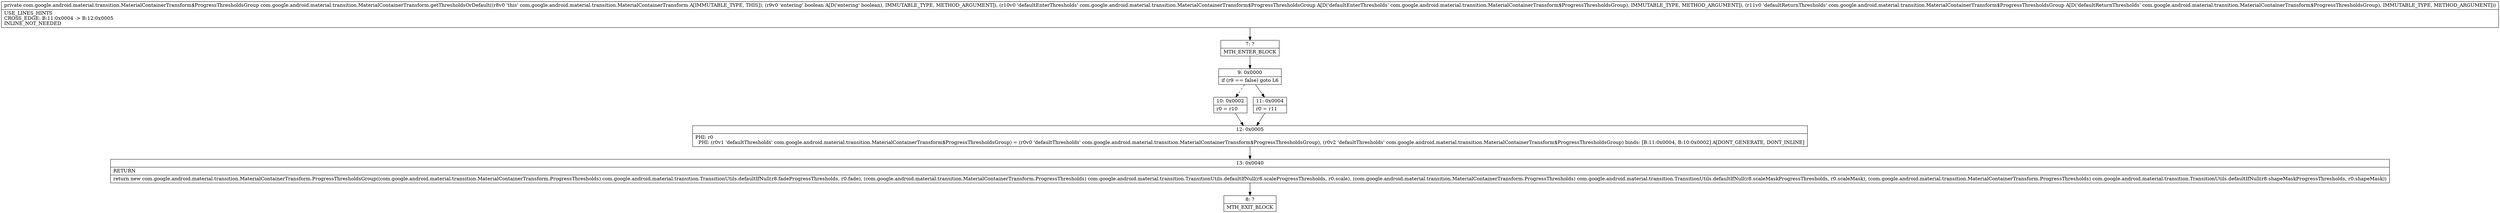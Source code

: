digraph "CFG forcom.google.android.material.transition.MaterialContainerTransform.getThresholdsOrDefault(ZLcom\/google\/android\/material\/transition\/MaterialContainerTransform$ProgressThresholdsGroup;Lcom\/google\/android\/material\/transition\/MaterialContainerTransform$ProgressThresholdsGroup;)Lcom\/google\/android\/material\/transition\/MaterialContainerTransform$ProgressThresholdsGroup;" {
Node_7 [shape=record,label="{7\:\ ?|MTH_ENTER_BLOCK\l}"];
Node_9 [shape=record,label="{9\:\ 0x0000|if (r9 == false) goto L6\l}"];
Node_10 [shape=record,label="{10\:\ 0x0002|r0 = r10\l}"];
Node_12 [shape=record,label="{12\:\ 0x0005|PHI: r0 \l  PHI: (r0v1 'defaultThresholds' com.google.android.material.transition.MaterialContainerTransform$ProgressThresholdsGroup) = (r0v0 'defaultThresholds' com.google.android.material.transition.MaterialContainerTransform$ProgressThresholdsGroup), (r0v2 'defaultThresholds' com.google.android.material.transition.MaterialContainerTransform$ProgressThresholdsGroup) binds: [B:11:0x0004, B:10:0x0002] A[DONT_GENERATE, DONT_INLINE]\l}"];
Node_13 [shape=record,label="{13\:\ 0x0040|RETURN\l|return new com.google.android.material.transition.MaterialContainerTransform.ProgressThresholdsGroup((com.google.android.material.transition.MaterialContainerTransform.ProgressThresholds) com.google.android.material.transition.TransitionUtils.defaultIfNull(r8.fadeProgressThresholds, r0.fade), (com.google.android.material.transition.MaterialContainerTransform.ProgressThresholds) com.google.android.material.transition.TransitionUtils.defaultIfNull(r8.scaleProgressThresholds, r0.scale), (com.google.android.material.transition.MaterialContainerTransform.ProgressThresholds) com.google.android.material.transition.TransitionUtils.defaultIfNull(r8.scaleMaskProgressThresholds, r0.scaleMask), (com.google.android.material.transition.MaterialContainerTransform.ProgressThresholds) com.google.android.material.transition.TransitionUtils.defaultIfNull(r8.shapeMaskProgressThresholds, r0.shapeMask))\l}"];
Node_8 [shape=record,label="{8\:\ ?|MTH_EXIT_BLOCK\l}"];
Node_11 [shape=record,label="{11\:\ 0x0004|r0 = r11\l}"];
MethodNode[shape=record,label="{private com.google.android.material.transition.MaterialContainerTransform$ProgressThresholdsGroup com.google.android.material.transition.MaterialContainerTransform.getThresholdsOrDefault((r8v0 'this' com.google.android.material.transition.MaterialContainerTransform A[IMMUTABLE_TYPE, THIS]), (r9v0 'entering' boolean A[D('entering' boolean), IMMUTABLE_TYPE, METHOD_ARGUMENT]), (r10v0 'defaultEnterThresholds' com.google.android.material.transition.MaterialContainerTransform$ProgressThresholdsGroup A[D('defaultEnterThresholds' com.google.android.material.transition.MaterialContainerTransform$ProgressThresholdsGroup), IMMUTABLE_TYPE, METHOD_ARGUMENT]), (r11v0 'defaultReturnThresholds' com.google.android.material.transition.MaterialContainerTransform$ProgressThresholdsGroup A[D('defaultReturnThresholds' com.google.android.material.transition.MaterialContainerTransform$ProgressThresholdsGroup), IMMUTABLE_TYPE, METHOD_ARGUMENT]))  | USE_LINES_HINTS\lCROSS_EDGE: B:11:0x0004 \-\> B:12:0x0005\lINLINE_NOT_NEEDED\l}"];
MethodNode -> Node_7;Node_7 -> Node_9;
Node_9 -> Node_10[style=dashed];
Node_9 -> Node_11;
Node_10 -> Node_12;
Node_12 -> Node_13;
Node_13 -> Node_8;
Node_11 -> Node_12;
}

